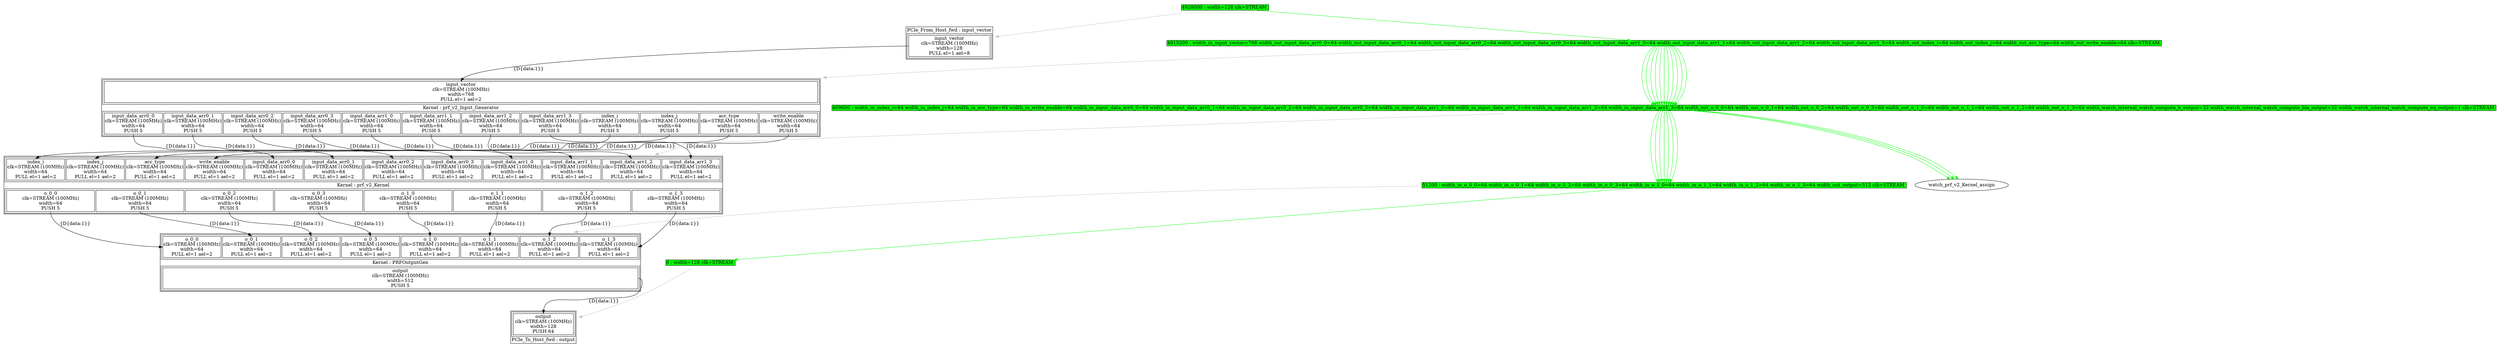 digraph manager_compiler_graph {
prf_v2_Input_Generator[shape=plaintext, label=<<TABLE  BORDER="1" CELLPADDING="1" CELLSPACING="1"><TR><TD BGCOLOR="white" BORDER="0" PORT="inputs" ROWSPAN="1" COLSPAN="1"><TABLE  BORDER="1" CELLPADDING="1" CELLSPACING="4"><TR><TD BGCOLOR="white" BORDER="1" PORT="input_vector" ROWSPAN="1" COLSPAN="1">input_vector<BR/>clk=STREAM (100MHz)<BR/>width=768<BR/>PULL el=1 ael=2</TD></TR></TABLE></TD></TR><TR><TD BGCOLOR="white" BORDER="0" PORT="node_info" ROWSPAN="1" COLSPAN="1">Kernel : prf_v2_Input_Generator</TD></TR><TR><TD BGCOLOR="white" BORDER="0" PORT="outputs" ROWSPAN="1" COLSPAN="1"><TABLE  BORDER="1" CELLPADDING="1" CELLSPACING="4"><TR><TD BGCOLOR="white" BORDER="1" PORT="input_data_arr0_0" ROWSPAN="1" COLSPAN="1">input_data_arr0_0<BR/>clk=STREAM (100MHz)<BR/>width=64<BR/>PUSH 5</TD><TD BGCOLOR="white" BORDER="1" PORT="input_data_arr0_1" ROWSPAN="1" COLSPAN="1">input_data_arr0_1<BR/>clk=STREAM (100MHz)<BR/>width=64<BR/>PUSH 5</TD><TD BGCOLOR="white" BORDER="1" PORT="input_data_arr0_2" ROWSPAN="1" COLSPAN="1">input_data_arr0_2<BR/>clk=STREAM (100MHz)<BR/>width=64<BR/>PUSH 5</TD><TD BGCOLOR="white" BORDER="1" PORT="input_data_arr0_3" ROWSPAN="1" COLSPAN="1">input_data_arr0_3<BR/>clk=STREAM (100MHz)<BR/>width=64<BR/>PUSH 5</TD><TD BGCOLOR="white" BORDER="1" PORT="input_data_arr1_0" ROWSPAN="1" COLSPAN="1">input_data_arr1_0<BR/>clk=STREAM (100MHz)<BR/>width=64<BR/>PUSH 5</TD><TD BGCOLOR="white" BORDER="1" PORT="input_data_arr1_1" ROWSPAN="1" COLSPAN="1">input_data_arr1_1<BR/>clk=STREAM (100MHz)<BR/>width=64<BR/>PUSH 5</TD><TD BGCOLOR="white" BORDER="1" PORT="input_data_arr1_2" ROWSPAN="1" COLSPAN="1">input_data_arr1_2<BR/>clk=STREAM (100MHz)<BR/>width=64<BR/>PUSH 5</TD><TD BGCOLOR="white" BORDER="1" PORT="input_data_arr1_3" ROWSPAN="1" COLSPAN="1">input_data_arr1_3<BR/>clk=STREAM (100MHz)<BR/>width=64<BR/>PUSH 5</TD><TD BGCOLOR="white" BORDER="1" PORT="index_i" ROWSPAN="1" COLSPAN="1">index_i<BR/>clk=STREAM (100MHz)<BR/>width=64<BR/>PUSH 5</TD><TD BGCOLOR="white" BORDER="1" PORT="index_j" ROWSPAN="1" COLSPAN="1">index_j<BR/>clk=STREAM (100MHz)<BR/>width=64<BR/>PUSH 5</TD><TD BGCOLOR="white" BORDER="1" PORT="acc_type" ROWSPAN="1" COLSPAN="1">acc_type<BR/>clk=STREAM (100MHz)<BR/>width=64<BR/>PUSH 5</TD><TD BGCOLOR="white" BORDER="1" PORT="write_enable" ROWSPAN="1" COLSPAN="1">write_enable<BR/>clk=STREAM (100MHz)<BR/>width=64<BR/>PUSH 5</TD></TR></TABLE></TD></TR></TABLE>>];
prf_v2_Input_Generator_assign -> prf_v2_Kernel_assign[color=green headport="assignment_405" tailport="assignment_420"];
prf_v2_Input_Generator_assign -> prf_v2_Kernel_assign[color=green headport="assignment_405" tailport="assignment_420"];
prf_v2_Input_Generator_assign -> prf_v2_Kernel_assign[color=green headport="assignment_405" tailport="assignment_420"];
prf_v2_Input_Generator_assign -> prf_v2_Kernel_assign[color=green headport="assignment_405" tailport="assignment_420"];
prf_v2_Input_Generator_assign -> prf_v2_Kernel_assign[color=green headport="assignment_405" tailport="assignment_420"];
prf_v2_Input_Generator_assign -> prf_v2_Kernel_assign[color=green headport="assignment_405" tailport="assignment_420"];
prf_v2_Input_Generator_assign -> prf_v2_Kernel_assign[color=green headport="assignment_405" tailport="assignment_420"];
prf_v2_Input_Generator_assign -> prf_v2_Kernel_assign[color=green headport="assignment_405" tailport="assignment_420"];
prf_v2_Input_Generator_assign -> prf_v2_Kernel_assign[color=green headport="assignment_405" tailport="assignment_420"];
prf_v2_Input_Generator_assign -> prf_v2_Kernel_assign[color=green headport="assignment_405" tailport="assignment_420"];
prf_v2_Input_Generator_assign -> prf_v2_Kernel_assign[color=green headport="assignment_405" tailport="assignment_420"];
prf_v2_Input_Generator_assign -> prf_v2_Kernel_assign[color=green headport="assignment_405" tailport="assignment_420"];
prf_v2_Input_Generator_assign[shape=plaintext, label=<<TABLE  BORDER="0" CELLPADDING="0" CELLSPACING="0"><TR><TD BGCOLOR="green" BORDER="1" PORT="assignment_420" ROWSPAN="1" COLSPAN="1">4915200 : width_in_input_vector=768 width_out_input_data_arr0_0=64 width_out_input_data_arr0_1=64 width_out_input_data_arr0_2=64 width_out_input_data_arr0_3=64 width_out_input_data_arr1_0=64 width_out_input_data_arr1_1=64 width_out_input_data_arr1_2=64 width_out_input_data_arr1_3=64 width_out_index_i=64 width_out_index_j=64 width_out_acc_type=64 width_out_write_enable=64 clk=STREAM </TD></TR></TABLE>>];
prf_v2_Input_Generator_assign -> prf_v2_Input_Generator[color=gray];
PRFOutputGen[shape=plaintext, label=<<TABLE  BORDER="1" CELLPADDING="1" CELLSPACING="1"><TR><TD BGCOLOR="white" BORDER="0" PORT="inputs" ROWSPAN="1" COLSPAN="1"><TABLE  BORDER="1" CELLPADDING="1" CELLSPACING="4"><TR><TD BGCOLOR="white" BORDER="1" PORT="o_0_0" ROWSPAN="1" COLSPAN="1">o_0_0<BR/>clk=STREAM (100MHz)<BR/>width=64<BR/>PULL el=1 ael=2</TD><TD BGCOLOR="white" BORDER="1" PORT="o_0_1" ROWSPAN="1" COLSPAN="1">o_0_1<BR/>clk=STREAM (100MHz)<BR/>width=64<BR/>PULL el=1 ael=2</TD><TD BGCOLOR="white" BORDER="1" PORT="o_0_2" ROWSPAN="1" COLSPAN="1">o_0_2<BR/>clk=STREAM (100MHz)<BR/>width=64<BR/>PULL el=1 ael=2</TD><TD BGCOLOR="white" BORDER="1" PORT="o_0_3" ROWSPAN="1" COLSPAN="1">o_0_3<BR/>clk=STREAM (100MHz)<BR/>width=64<BR/>PULL el=1 ael=2</TD><TD BGCOLOR="white" BORDER="1" PORT="o_1_0" ROWSPAN="1" COLSPAN="1">o_1_0<BR/>clk=STREAM (100MHz)<BR/>width=64<BR/>PULL el=1 ael=2</TD><TD BGCOLOR="white" BORDER="1" PORT="o_1_1" ROWSPAN="1" COLSPAN="1">o_1_1<BR/>clk=STREAM (100MHz)<BR/>width=64<BR/>PULL el=1 ael=2</TD><TD BGCOLOR="white" BORDER="1" PORT="o_1_2" ROWSPAN="1" COLSPAN="1">o_1_2<BR/>clk=STREAM (100MHz)<BR/>width=64<BR/>PULL el=1 ael=2</TD><TD BGCOLOR="white" BORDER="1" PORT="o_1_3" ROWSPAN="1" COLSPAN="1">o_1_3<BR/>clk=STREAM (100MHz)<BR/>width=64<BR/>PULL el=1 ael=2</TD></TR></TABLE></TD></TR><TR><TD BGCOLOR="white" BORDER="0" PORT="node_info" ROWSPAN="1" COLSPAN="1">Kernel : PRFOutputGen</TD></TR><TR><TD BGCOLOR="white" BORDER="0" PORT="outputs" ROWSPAN="1" COLSPAN="1"><TABLE  BORDER="1" CELLPADDING="1" CELLSPACING="4"><TR><TD BGCOLOR="white" BORDER="1" PORT="output" ROWSPAN="1" COLSPAN="1">output<BR/>clk=STREAM (100MHz)<BR/>width=512<BR/>PUSH 5</TD></TR></TABLE></TD></TR></TABLE>>];
PRFOutputGen_assign -> output_assign[color=green headport="assignment_354" tailport="assignment_365"];
PRFOutputGen_assign[shape=plaintext, label=<<TABLE  BORDER="0" CELLPADDING="0" CELLSPACING="0"><TR><TD BGCOLOR="green" BORDER="1" PORT="assignment_365" ROWSPAN="1" COLSPAN="1">51200 : width_in_o_0_0=64 width_in_o_0_1=64 width_in_o_0_2=64 width_in_o_0_3=64 width_in_o_1_0=64 width_in_o_1_1=64 width_in_o_1_2=64 width_in_o_1_3=64 width_out_output=512 clk=STREAM </TD></TR></TABLE>>];
PRFOutputGen_assign -> PRFOutputGen[color=gray];
prf_v2_Kernel[shape=plaintext, label=<<TABLE  BORDER="1" CELLPADDING="1" CELLSPACING="1"><TR><TD BGCOLOR="white" BORDER="0" PORT="inputs" ROWSPAN="1" COLSPAN="1"><TABLE  BORDER="1" CELLPADDING="1" CELLSPACING="4"><TR><TD BGCOLOR="white" BORDER="1" PORT="index_i" ROWSPAN="1" COLSPAN="1">index_i<BR/>clk=STREAM (100MHz)<BR/>width=64<BR/>PULL el=1 ael=2</TD><TD BGCOLOR="white" BORDER="1" PORT="index_j" ROWSPAN="1" COLSPAN="1">index_j<BR/>clk=STREAM (100MHz)<BR/>width=64<BR/>PULL el=1 ael=2</TD><TD BGCOLOR="white" BORDER="1" PORT="acc_type" ROWSPAN="1" COLSPAN="1">acc_type<BR/>clk=STREAM (100MHz)<BR/>width=64<BR/>PULL el=1 ael=2</TD><TD BGCOLOR="white" BORDER="1" PORT="write_enable" ROWSPAN="1" COLSPAN="1">write_enable<BR/>clk=STREAM (100MHz)<BR/>width=64<BR/>PULL el=1 ael=2</TD><TD BGCOLOR="white" BORDER="1" PORT="input_data_arr0_0" ROWSPAN="1" COLSPAN="1">input_data_arr0_0<BR/>clk=STREAM (100MHz)<BR/>width=64<BR/>PULL el=1 ael=2</TD><TD BGCOLOR="white" BORDER="1" PORT="input_data_arr0_1" ROWSPAN="1" COLSPAN="1">input_data_arr0_1<BR/>clk=STREAM (100MHz)<BR/>width=64<BR/>PULL el=1 ael=2</TD><TD BGCOLOR="white" BORDER="1" PORT="input_data_arr0_2" ROWSPAN="1" COLSPAN="1">input_data_arr0_2<BR/>clk=STREAM (100MHz)<BR/>width=64<BR/>PULL el=1 ael=2</TD><TD BGCOLOR="white" BORDER="1" PORT="input_data_arr0_3" ROWSPAN="1" COLSPAN="1">input_data_arr0_3<BR/>clk=STREAM (100MHz)<BR/>width=64<BR/>PULL el=1 ael=2</TD><TD BGCOLOR="white" BORDER="1" PORT="input_data_arr1_0" ROWSPAN="1" COLSPAN="1">input_data_arr1_0<BR/>clk=STREAM (100MHz)<BR/>width=64<BR/>PULL el=1 ael=2</TD><TD BGCOLOR="white" BORDER="1" PORT="input_data_arr1_1" ROWSPAN="1" COLSPAN="1">input_data_arr1_1<BR/>clk=STREAM (100MHz)<BR/>width=64<BR/>PULL el=1 ael=2</TD><TD BGCOLOR="white" BORDER="1" PORT="input_data_arr1_2" ROWSPAN="1" COLSPAN="1">input_data_arr1_2<BR/>clk=STREAM (100MHz)<BR/>width=64<BR/>PULL el=1 ael=2</TD><TD BGCOLOR="white" BORDER="1" PORT="input_data_arr1_3" ROWSPAN="1" COLSPAN="1">input_data_arr1_3<BR/>clk=STREAM (100MHz)<BR/>width=64<BR/>PULL el=1 ael=2</TD></TR></TABLE></TD></TR><TR><TD BGCOLOR="white" BORDER="0" PORT="node_info" ROWSPAN="1" COLSPAN="1">Kernel : prf_v2_Kernel</TD></TR><TR><TD BGCOLOR="white" BORDER="0" PORT="outputs" ROWSPAN="1" COLSPAN="1"><TABLE  BORDER="1" CELLPADDING="1" CELLSPACING="4"><TR><TD BGCOLOR="white" BORDER="1" PORT="o_0_0" ROWSPAN="1" COLSPAN="1">o_0_0<BR/>clk=STREAM (100MHz)<BR/>width=64<BR/>PUSH 5</TD><TD BGCOLOR="white" BORDER="1" PORT="o_0_1" ROWSPAN="1" COLSPAN="1">o_0_1<BR/>clk=STREAM (100MHz)<BR/>width=64<BR/>PUSH 5</TD><TD BGCOLOR="white" BORDER="1" PORT="o_0_2" ROWSPAN="1" COLSPAN="1">o_0_2<BR/>clk=STREAM (100MHz)<BR/>width=64<BR/>PUSH 5</TD><TD BGCOLOR="white" BORDER="1" PORT="o_0_3" ROWSPAN="1" COLSPAN="1">o_0_3<BR/>clk=STREAM (100MHz)<BR/>width=64<BR/>PUSH 5</TD><TD BGCOLOR="white" BORDER="1" PORT="o_1_0" ROWSPAN="1" COLSPAN="1">o_1_0<BR/>clk=STREAM (100MHz)<BR/>width=64<BR/>PUSH 5</TD><TD BGCOLOR="white" BORDER="1" PORT="o_1_1" ROWSPAN="1" COLSPAN="1">o_1_1<BR/>clk=STREAM (100MHz)<BR/>width=64<BR/>PUSH 5</TD><TD BGCOLOR="white" BORDER="1" PORT="o_1_2" ROWSPAN="1" COLSPAN="1">o_1_2<BR/>clk=STREAM (100MHz)<BR/>width=64<BR/>PUSH 5</TD><TD BGCOLOR="white" BORDER="1" PORT="o_1_3" ROWSPAN="1" COLSPAN="1">o_1_3<BR/>clk=STREAM (100MHz)<BR/>width=64<BR/>PUSH 5</TD></TR></TABLE></TD></TR></TABLE>>];
prf_v2_Kernel_assign -> PRFOutputGen_assign[color=green headport="assignment_365" tailport="assignment_405"];
prf_v2_Kernel_assign -> PRFOutputGen_assign[color=green headport="assignment_365" tailport="assignment_405"];
prf_v2_Kernel_assign -> PRFOutputGen_assign[color=green headport="assignment_365" tailport="assignment_405"];
prf_v2_Kernel_assign -> PRFOutputGen_assign[color=green headport="assignment_365" tailport="assignment_405"];
prf_v2_Kernel_assign -> PRFOutputGen_assign[color=green headport="assignment_365" tailport="assignment_405"];
prf_v2_Kernel_assign -> PRFOutputGen_assign[color=green headport="assignment_365" tailport="assignment_405"];
prf_v2_Kernel_assign -> PRFOutputGen_assign[color=green headport="assignment_365" tailport="assignment_405"];
prf_v2_Kernel_assign -> PRFOutputGen_assign[color=green headport="assignment_365" tailport="assignment_405"];
prf_v2_Kernel_assign -> watch_prf_v2_Kernel_assign[color=green headport="assignment_380" tailport="assignment_405"];
prf_v2_Kernel_assign -> watch_prf_v2_Kernel_assign[color=green headport="assignment_380" tailport="assignment_405"];
prf_v2_Kernel_assign -> watch_prf_v2_Kernel_assign[color=green headport="assignment_380" tailport="assignment_405"];
prf_v2_Kernel_assign[shape=plaintext, label=<<TABLE  BORDER="0" CELLPADDING="0" CELLSPACING="0"><TR><TD BGCOLOR="green" BORDER="1" PORT="assignment_405" ROWSPAN="1" COLSPAN="1">409600 : width_in_index_i=64 width_in_index_j=64 width_in_acc_type=64 width_in_write_enable=64 width_in_input_data_arr0_0=64 width_in_input_data_arr0_1=64 width_in_input_data_arr0_2=64 width_in_input_data_arr0_3=64 width_in_input_data_arr1_0=64 width_in_input_data_arr1_1=64 width_in_input_data_arr1_2=64 width_in_input_data_arr1_3=64 width_out_o_0_0=64 width_out_o_0_1=64 width_out_o_0_2=64 width_out_o_0_3=64 width_out_o_1_0=64 width_out_o_1_1=64 width_out_o_1_2=64 width_out_o_1_3=64 width_watch_internal_watch_compute_b_output=32 width_watch_internal_watch_compute_bla_output=32 width_watch_internal_watch_compute_eq_output=1 clk=STREAM </TD></TR></TABLE>>];
prf_v2_Kernel_assign -> prf_v2_Kernel[color=gray];
input_vector[shape=plaintext, label=<<TABLE  BORDER="1" CELLPADDING="1" CELLSPACING="1"><TR><TD BGCOLOR="white" BORDER="0" PORT="node_info" ROWSPAN="1" COLSPAN="1">PCIe_From_Host_fwd : input_vector</TD></TR><TR><TD BGCOLOR="white" BORDER="0" PORT="outputs" ROWSPAN="1" COLSPAN="1"><TABLE  BORDER="1" CELLPADDING="1" CELLSPACING="4"><TR><TD BGCOLOR="white" BORDER="1" PORT="input_vector" ROWSPAN="1" COLSPAN="1">input_vector<BR/>clk=STREAM (100MHz)<BR/>width=128<BR/>PULL el=1 ael=8</TD></TR></TABLE></TD></TR></TABLE>>];
input_vector_assign -> prf_v2_Input_Generator_assign[color=green headport="assignment_420" tailport="assignment_423"];
input_vector_assign[shape=plaintext, label=<<TABLE  BORDER="0" CELLPADDING="0" CELLSPACING="0"><TR><TD BGCOLOR="green" BORDER="1" PORT="assignment_423" ROWSPAN="1" COLSPAN="1">4928000 : width=128 clk=STREAM </TD></TR></TABLE>>];
input_vector_assign -> input_vector[color=gray];
output[shape=plaintext, label=<<TABLE  BORDER="1" CELLPADDING="1" CELLSPACING="1"><TR><TD BGCOLOR="white" BORDER="0" PORT="inputs" ROWSPAN="1" COLSPAN="1"><TABLE  BORDER="1" CELLPADDING="1" CELLSPACING="4"><TR><TD BGCOLOR="white" BORDER="1" PORT="output" ROWSPAN="1" COLSPAN="1">output<BR/>clk=STREAM (100MHz)<BR/>width=128<BR/>PUSH 64</TD></TR></TABLE></TD></TR><TR><TD BGCOLOR="white" BORDER="0" PORT="node_info" ROWSPAN="1" COLSPAN="1">PCIe_To_Host_fwd : output</TD></TR></TABLE>>];
output_assign[shape=plaintext, label=<<TABLE  BORDER="0" CELLPADDING="0" CELLSPACING="0"><TR><TD BGCOLOR="green" BORDER="1" PORT="assignment_354" ROWSPAN="1" COLSPAN="1">0 : width=128 clk=STREAM </TD></TR></TABLE>>];
output_assign -> output[color=gray];
input_vector -> prf_v2_Input_Generator [headport="input_vector" tailport="input_vector" label="{D{data:1}}"]
prf_v2_Input_Generator -> prf_v2_Kernel [headport="index_i" tailport="index_i" label="{D{data:1}}"]
prf_v2_Input_Generator -> prf_v2_Kernel [headport="index_j" tailport="index_j" label="{D{data:1}}"]
prf_v2_Input_Generator -> prf_v2_Kernel [headport="acc_type" tailport="acc_type" label="{D{data:1}}"]
prf_v2_Input_Generator -> prf_v2_Kernel [headport="write_enable" tailport="write_enable" label="{D{data:1}}"]
prf_v2_Input_Generator -> prf_v2_Kernel [headport="input_data_arr0_0" tailport="input_data_arr0_0" label="{D{data:1}}"]
prf_v2_Kernel -> PRFOutputGen [headport="o_0_0" tailport="o_0_0" label="{D{data:1}}"]
prf_v2_Input_Generator -> prf_v2_Kernel [headport="input_data_arr0_1" tailport="input_data_arr0_1" label="{D{data:1}}"]
prf_v2_Kernel -> PRFOutputGen [headport="o_0_1" tailport="o_0_1" label="{D{data:1}}"]
prf_v2_Input_Generator -> prf_v2_Kernel [headport="input_data_arr0_2" tailport="input_data_arr0_2" label="{D{data:1}}"]
prf_v2_Kernel -> PRFOutputGen [headport="o_0_2" tailport="o_0_2" label="{D{data:1}}"]
prf_v2_Input_Generator -> prf_v2_Kernel [headport="input_data_arr0_3" tailport="input_data_arr0_3" label="{D{data:1}}"]
prf_v2_Kernel -> PRFOutputGen [headport="o_0_3" tailport="o_0_3" label="{D{data:1}}"]
prf_v2_Input_Generator -> prf_v2_Kernel [headport="input_data_arr1_0" tailport="input_data_arr1_0" label="{D{data:1}}"]
prf_v2_Kernel -> PRFOutputGen [headport="o_1_0" tailport="o_1_0" label="{D{data:1}}"]
prf_v2_Input_Generator -> prf_v2_Kernel [headport="input_data_arr1_1" tailport="input_data_arr1_1" label="{D{data:1}}"]
prf_v2_Kernel -> PRFOutputGen [headport="o_1_1" tailport="o_1_1" label="{D{data:1}}"]
prf_v2_Input_Generator -> prf_v2_Kernel [headport="input_data_arr1_2" tailport="input_data_arr1_2" label="{D{data:1}}"]
prf_v2_Kernel -> PRFOutputGen [headport="o_1_2" tailport="o_1_2" label="{D{data:1}}"]
prf_v2_Input_Generator -> prf_v2_Kernel [headport="input_data_arr1_3" tailport="input_data_arr1_3" label="{D{data:1}}"]
prf_v2_Kernel -> PRFOutputGen [headport="o_1_3" tailport="o_1_3" label="{D{data:1}}"]
PRFOutputGen -> output [headport="output" tailport="output" label="{D{data:1}}"]
}
